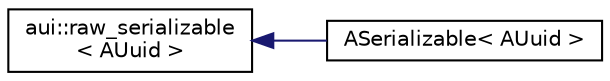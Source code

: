digraph "Graphical Class Hierarchy"
{
 // LATEX_PDF_SIZE
  edge [fontname="Helvetica",fontsize="10",labelfontname="Helvetica",labelfontsize="10"];
  node [fontname="Helvetica",fontsize="10",shape=record];
  rankdir="LR";
  Node0 [label="aui::raw_serializable\l\< AUuid \>",height=0.2,width=0.4,color="black", fillcolor="white", style="filled",URL="$structaui_1_1raw__serializable.html",tooltip=" "];
  Node0 -> Node1 [dir="back",color="midnightblue",fontsize="10",style="solid",fontname="Helvetica"];
  Node1 [label="ASerializable\< AUuid \>",height=0.2,width=0.4,color="black", fillcolor="white", style="filled",URL="$structASerializable_3_01AUuid_01_4.html",tooltip=" "];
}
